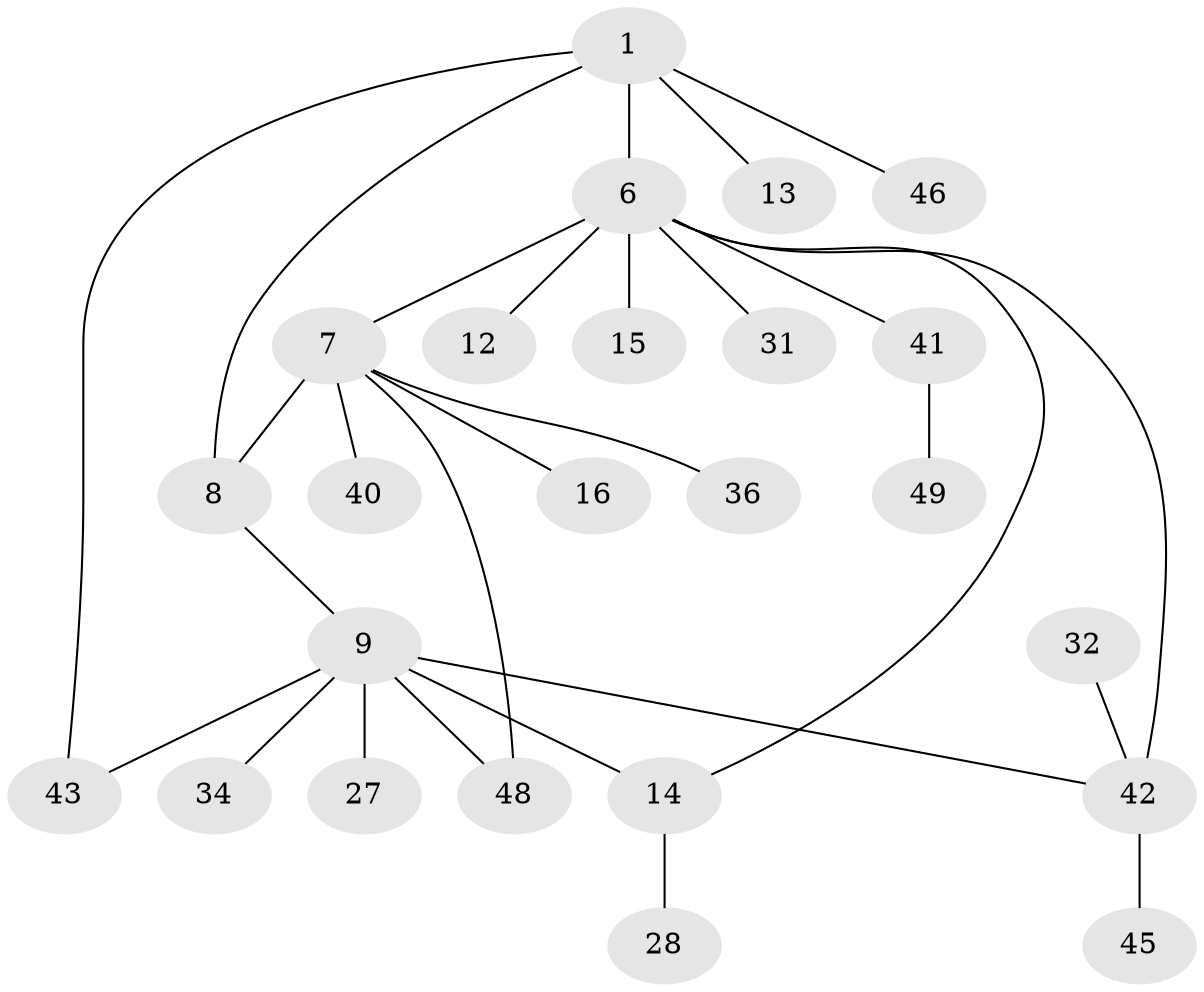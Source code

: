 // original degree distribution, {6: 0.04081632653061224, 4: 0.061224489795918366, 3: 0.12244897959183673, 7: 0.04081632653061224, 8: 0.02040816326530612, 2: 0.22448979591836735, 1: 0.46938775510204084, 5: 0.02040816326530612}
// Generated by graph-tools (version 1.1) at 2025/55/03/09/25 04:55:59]
// undirected, 24 vertices, 28 edges
graph export_dot {
graph [start="1"]
  node [color=gray90,style=filled];
  1;
  6 [super="+4"];
  7;
  8;
  9;
  12;
  13;
  14 [super="+3"];
  15;
  16;
  27 [super="+17"];
  28;
  31 [super="+24+30"];
  32 [super="+11"];
  34 [super="+26"];
  36;
  40 [super="+22"];
  41 [super="+39"];
  42 [super="+38+25"];
  43 [super="+33+37"];
  45;
  46;
  48 [super="+19+20+35+44+47"];
  49;
  1 -- 6 [weight=2];
  1 -- 8;
  1 -- 13;
  1 -- 46;
  1 -- 43;
  6 -- 7 [weight=2];
  6 -- 15;
  6 -- 12;
  6 -- 14;
  6 -- 31;
  6 -- 41;
  6 -- 42 [weight=2];
  7 -- 8;
  7 -- 16;
  7 -- 36;
  7 -- 48;
  7 -- 40;
  8 -- 9;
  9 -- 14 [weight=2];
  9 -- 42;
  9 -- 27;
  9 -- 48;
  9 -- 34;
  9 -- 43;
  14 -- 28;
  32 -- 42;
  41 -- 49;
  42 -- 45;
}
